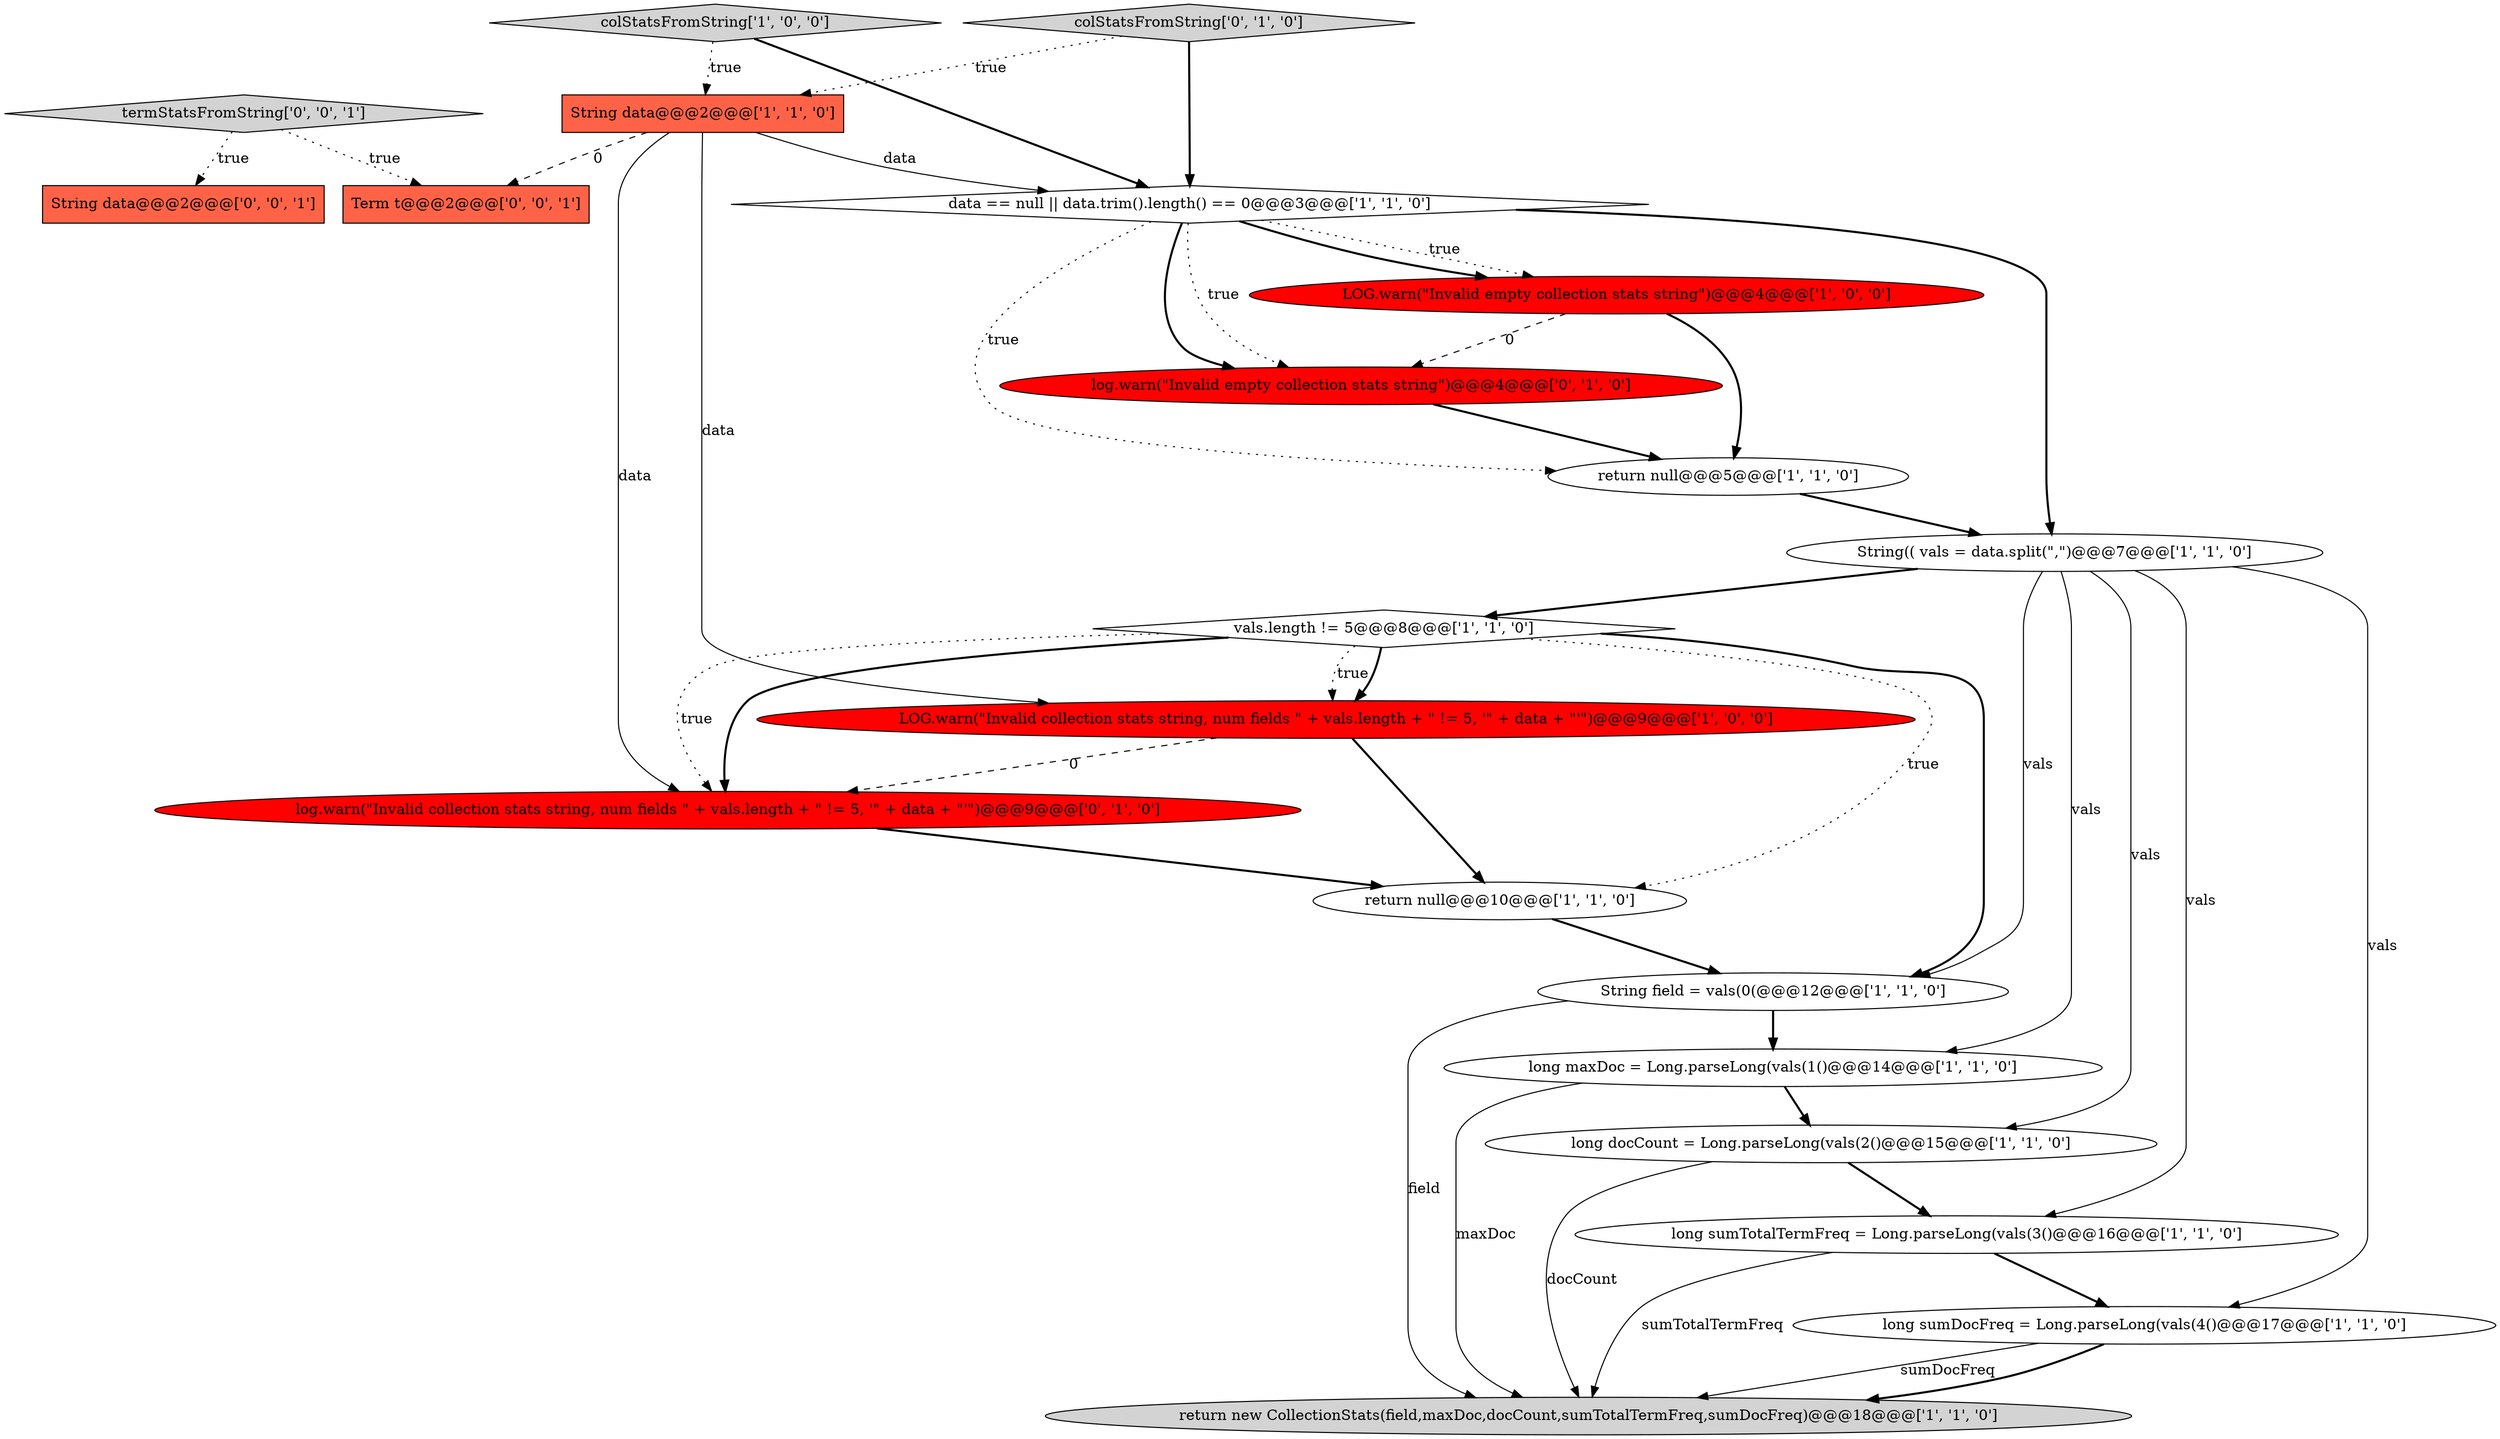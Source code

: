 digraph {
8 [style = filled, label = "return null@@@10@@@['1', '1', '0']", fillcolor = white, shape = ellipse image = "AAA0AAABBB1BBB"];
6 [style = filled, label = "String field = vals(0(@@@12@@@['1', '1', '0']", fillcolor = white, shape = ellipse image = "AAA0AAABBB1BBB"];
19 [style = filled, label = "String data@@@2@@@['0', '0', '1']", fillcolor = tomato, shape = box image = "AAA0AAABBB3BBB"];
9 [style = filled, label = "String(( vals = data.split(\",\")@@@7@@@['1', '1', '0']", fillcolor = white, shape = ellipse image = "AAA0AAABBB1BBB"];
17 [style = filled, label = "log.warn(\"Invalid collection stats string, num fields \" + vals.length + \" != 5, '\" + data + \"'\")@@@9@@@['0', '1', '0']", fillcolor = red, shape = ellipse image = "AAA1AAABBB2BBB"];
20 [style = filled, label = "Term t@@@2@@@['0', '0', '1']", fillcolor = tomato, shape = box image = "AAA0AAABBB3BBB"];
15 [style = filled, label = "colStatsFromString['0', '1', '0']", fillcolor = lightgray, shape = diamond image = "AAA0AAABBB2BBB"];
7 [style = filled, label = "long docCount = Long.parseLong(vals(2()@@@15@@@['1', '1', '0']", fillcolor = white, shape = ellipse image = "AAA0AAABBB1BBB"];
13 [style = filled, label = "long maxDoc = Long.parseLong(vals(1()@@@14@@@['1', '1', '0']", fillcolor = white, shape = ellipse image = "AAA0AAABBB1BBB"];
1 [style = filled, label = "colStatsFromString['1', '0', '0']", fillcolor = lightgray, shape = diamond image = "AAA0AAABBB1BBB"];
5 [style = filled, label = "vals.length != 5@@@8@@@['1', '1', '0']", fillcolor = white, shape = diamond image = "AAA0AAABBB1BBB"];
2 [style = filled, label = "LOG.warn(\"Invalid empty collection stats string\")@@@4@@@['1', '0', '0']", fillcolor = red, shape = ellipse image = "AAA1AAABBB1BBB"];
4 [style = filled, label = "return null@@@5@@@['1', '1', '0']", fillcolor = white, shape = ellipse image = "AAA0AAABBB1BBB"];
0 [style = filled, label = "LOG.warn(\"Invalid collection stats string, num fields \" + vals.length + \" != 5, '\" + data + \"'\")@@@9@@@['1', '0', '0']", fillcolor = red, shape = ellipse image = "AAA1AAABBB1BBB"];
11 [style = filled, label = "long sumDocFreq = Long.parseLong(vals(4()@@@17@@@['1', '1', '0']", fillcolor = white, shape = ellipse image = "AAA0AAABBB1BBB"];
18 [style = filled, label = "termStatsFromString['0', '0', '1']", fillcolor = lightgray, shape = diamond image = "AAA0AAABBB3BBB"];
14 [style = filled, label = "data == null || data.trim().length() == 0@@@3@@@['1', '1', '0']", fillcolor = white, shape = diamond image = "AAA0AAABBB1BBB"];
16 [style = filled, label = "log.warn(\"Invalid empty collection stats string\")@@@4@@@['0', '1', '0']", fillcolor = red, shape = ellipse image = "AAA1AAABBB2BBB"];
3 [style = filled, label = "long sumTotalTermFreq = Long.parseLong(vals(3()@@@16@@@['1', '1', '0']", fillcolor = white, shape = ellipse image = "AAA0AAABBB1BBB"];
10 [style = filled, label = "String data@@@2@@@['1', '1', '0']", fillcolor = tomato, shape = box image = "AAA0AAABBB1BBB"];
12 [style = filled, label = "return new CollectionStats(field,maxDoc,docCount,sumTotalTermFreq,sumDocFreq)@@@18@@@['1', '1', '0']", fillcolor = lightgray, shape = ellipse image = "AAA0AAABBB1BBB"];
9->6 [style = solid, label="vals"];
5->17 [style = dotted, label="true"];
4->9 [style = bold, label=""];
14->2 [style = dotted, label="true"];
14->16 [style = bold, label=""];
17->8 [style = bold, label=""];
1->10 [style = dotted, label="true"];
15->14 [style = bold, label=""];
9->11 [style = solid, label="vals"];
10->0 [style = solid, label="data"];
11->12 [style = solid, label="sumDocFreq"];
18->19 [style = dotted, label="true"];
3->11 [style = bold, label=""];
7->12 [style = solid, label="docCount"];
15->10 [style = dotted, label="true"];
8->6 [style = bold, label=""];
11->12 [style = bold, label=""];
5->0 [style = dotted, label="true"];
13->12 [style = solid, label="maxDoc"];
18->20 [style = dotted, label="true"];
9->3 [style = solid, label="vals"];
5->17 [style = bold, label=""];
2->4 [style = bold, label=""];
0->17 [style = dashed, label="0"];
7->3 [style = bold, label=""];
10->17 [style = solid, label="data"];
6->12 [style = solid, label="field"];
10->14 [style = solid, label="data"];
14->16 [style = dotted, label="true"];
3->12 [style = solid, label="sumTotalTermFreq"];
5->6 [style = bold, label=""];
9->7 [style = solid, label="vals"];
5->0 [style = bold, label=""];
9->13 [style = solid, label="vals"];
13->7 [style = bold, label=""];
2->16 [style = dashed, label="0"];
6->13 [style = bold, label=""];
0->8 [style = bold, label=""];
9->5 [style = bold, label=""];
10->20 [style = dashed, label="0"];
14->9 [style = bold, label=""];
1->14 [style = bold, label=""];
14->2 [style = bold, label=""];
5->8 [style = dotted, label="true"];
16->4 [style = bold, label=""];
14->4 [style = dotted, label="true"];
}
